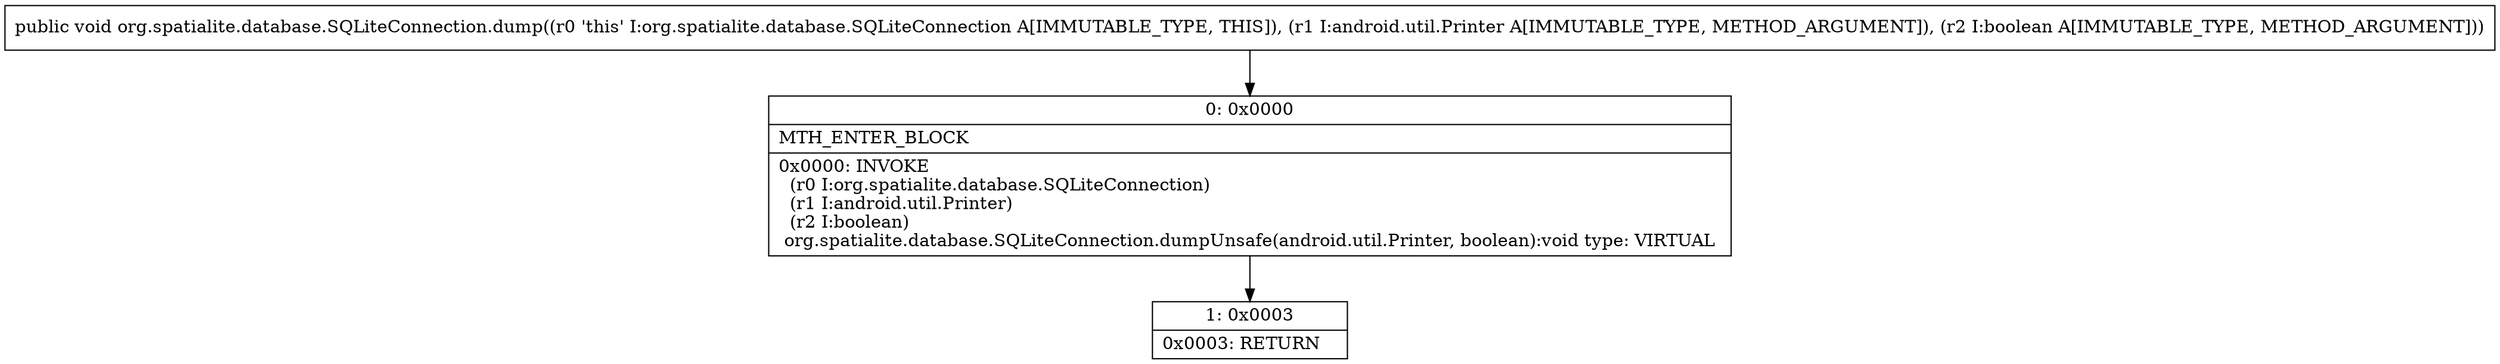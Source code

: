 digraph "CFG fororg.spatialite.database.SQLiteConnection.dump(Landroid\/util\/Printer;Z)V" {
Node_0 [shape=record,label="{0\:\ 0x0000|MTH_ENTER_BLOCK\l|0x0000: INVOKE  \l  (r0 I:org.spatialite.database.SQLiteConnection)\l  (r1 I:android.util.Printer)\l  (r2 I:boolean)\l org.spatialite.database.SQLiteConnection.dumpUnsafe(android.util.Printer, boolean):void type: VIRTUAL \l}"];
Node_1 [shape=record,label="{1\:\ 0x0003|0x0003: RETURN   \l}"];
MethodNode[shape=record,label="{public void org.spatialite.database.SQLiteConnection.dump((r0 'this' I:org.spatialite.database.SQLiteConnection A[IMMUTABLE_TYPE, THIS]), (r1 I:android.util.Printer A[IMMUTABLE_TYPE, METHOD_ARGUMENT]), (r2 I:boolean A[IMMUTABLE_TYPE, METHOD_ARGUMENT])) }"];
MethodNode -> Node_0;
Node_0 -> Node_1;
}

